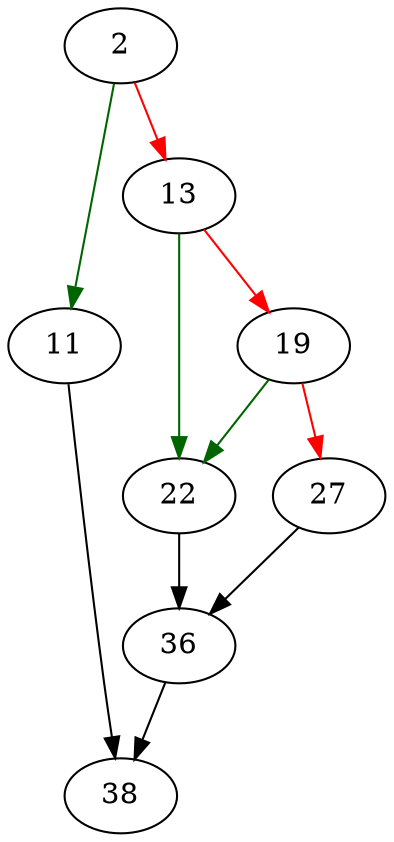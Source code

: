 strict digraph "sqlite3_vfs_register" {
	// Node definitions.
	2 [entry=true];
	11;
	13;
	38;
	22;
	19;
	27;
	36;

	// Edge definitions.
	2 -> 11 [
		color=darkgreen
		cond=true
	];
	2 -> 13 [
		color=red
		cond=false
	];
	11 -> 38;
	13 -> 22 [
		color=darkgreen
		cond=true
	];
	13 -> 19 [
		color=red
		cond=false
	];
	22 -> 36;
	19 -> 22 [
		color=darkgreen
		cond=true
	];
	19 -> 27 [
		color=red
		cond=false
	];
	27 -> 36;
	36 -> 38;
}